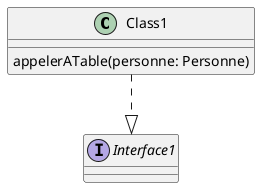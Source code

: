 @startuml ChainOfResponsability

class Class1 {
    appelerATable(personne: Personne)
}

interface Interface1

Class1..|>Interface1

@enduml